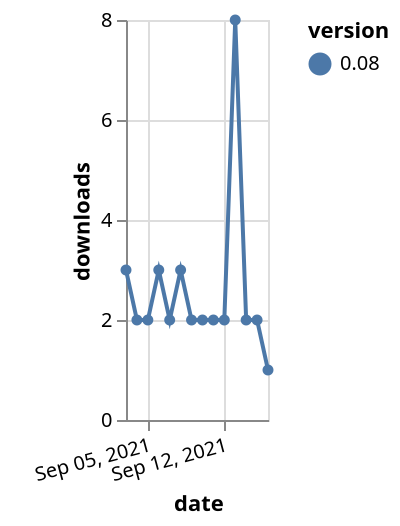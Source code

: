 {"$schema": "https://vega.github.io/schema/vega-lite/v5.json", "description": "A simple bar chart with embedded data.", "data": {"values": [{"date": "2021-09-03", "total": 2783, "delta": 3, "version": "0.08"}, {"date": "2021-09-04", "total": 2785, "delta": 2, "version": "0.08"}, {"date": "2021-09-05", "total": 2787, "delta": 2, "version": "0.08"}, {"date": "2021-09-06", "total": 2790, "delta": 3, "version": "0.08"}, {"date": "2021-09-07", "total": 2792, "delta": 2, "version": "0.08"}, {"date": "2021-09-08", "total": 2795, "delta": 3, "version": "0.08"}, {"date": "2021-09-09", "total": 2797, "delta": 2, "version": "0.08"}, {"date": "2021-09-10", "total": 2799, "delta": 2, "version": "0.08"}, {"date": "2021-09-11", "total": 2801, "delta": 2, "version": "0.08"}, {"date": "2021-09-12", "total": 2803, "delta": 2, "version": "0.08"}, {"date": "2021-09-13", "total": 2811, "delta": 8, "version": "0.08"}, {"date": "2021-09-14", "total": 2813, "delta": 2, "version": "0.08"}, {"date": "2021-09-15", "total": 2815, "delta": 2, "version": "0.08"}, {"date": "2021-09-16", "total": 2816, "delta": 1, "version": "0.08"}]}, "width": "container", "mark": {"type": "line", "point": {"filled": true}}, "encoding": {"x": {"field": "date", "type": "temporal", "timeUnit": "yearmonthdate", "title": "date", "axis": {"labelAngle": -15}}, "y": {"field": "delta", "type": "quantitative", "title": "downloads"}, "color": {"field": "version", "type": "nominal"}, "tooltip": {"field": "delta"}}}